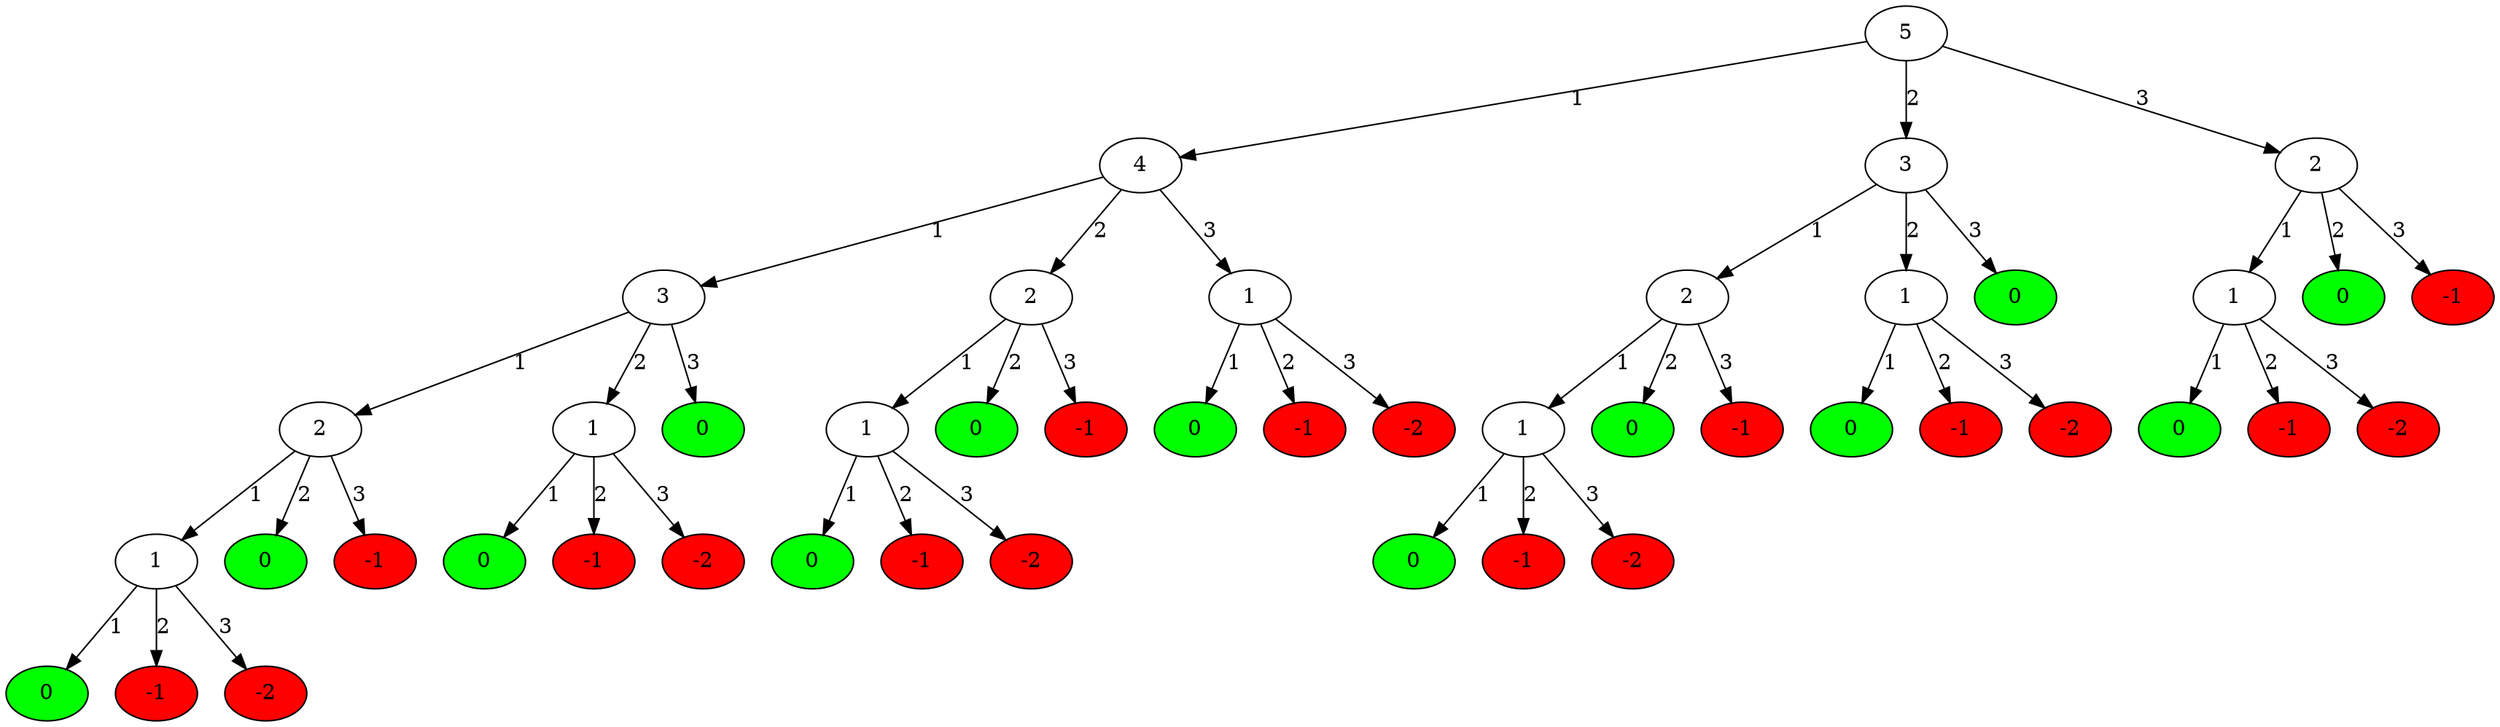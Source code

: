 digraph G {

100[label=5];
101[label=4];
100->101[label=1];
101[label=4];
102[label=3];
101->102[label=1];
102[label=3];
103[label=2];
102->103[label=1];
103[label=2];
104[label=1];
103->104[label=1];
104[label=1];
105[label=0, style=filled, fillcolor=green]
104->105[label=1];
104[label=1];
107[label=-1, style=filled, fillcolor=red]
104->107[label=2];
104[label=1];
110[label=-2, style=filled, fillcolor=red]
104->110[label=3];
103[label=2];
112[label=0, style=filled, fillcolor=green]
103->112[label=2];
103[label=2];
115[label=-1, style=filled, fillcolor=red]
103->115[label=3];
102[label=3];
117[label=1];
102->117[label=2];
117[label=1];
118[label=0, style=filled, fillcolor=green]
117->118[label=1];
117[label=1];
120[label=-1, style=filled, fillcolor=red]
117->120[label=2];
117[label=1];
123[label=-2, style=filled, fillcolor=red]
117->123[label=3];
102[label=3];
126[label=0, style=filled, fillcolor=green]
102->126[label=3];
101[label=4];
128[label=2];
101->128[label=2];
128[label=2];
129[label=1];
128->129[label=1];
129[label=1];
130[label=0, style=filled, fillcolor=green]
129->130[label=1];
129[label=1];
132[label=-1, style=filled, fillcolor=red]
129->132[label=2];
129[label=1];
135[label=-2, style=filled, fillcolor=red]
129->135[label=3];
128[label=2];
137[label=0, style=filled, fillcolor=green]
128->137[label=2];
128[label=2];
140[label=-1, style=filled, fillcolor=red]
128->140[label=3];
101[label=4];
143[label=1];
101->143[label=3];
143[label=1];
144[label=0, style=filled, fillcolor=green]
143->144[label=1];
143[label=1];
146[label=-1, style=filled, fillcolor=red]
143->146[label=2];
143[label=1];
149[label=-2, style=filled, fillcolor=red]
143->149[label=3];
100[label=5];
151[label=3];
100->151[label=2];
151[label=3];
152[label=2];
151->152[label=1];
152[label=2];
153[label=1];
152->153[label=1];
153[label=1];
154[label=0, style=filled, fillcolor=green]
153->154[label=1];
153[label=1];
156[label=-1, style=filled, fillcolor=red]
153->156[label=2];
153[label=1];
159[label=-2, style=filled, fillcolor=red]
153->159[label=3];
152[label=2];
161[label=0, style=filled, fillcolor=green]
152->161[label=2];
152[label=2];
164[label=-1, style=filled, fillcolor=red]
152->164[label=3];
151[label=3];
166[label=1];
151->166[label=2];
166[label=1];
167[label=0, style=filled, fillcolor=green]
166->167[label=1];
166[label=1];
169[label=-1, style=filled, fillcolor=red]
166->169[label=2];
166[label=1];
172[label=-2, style=filled, fillcolor=red]
166->172[label=3];
151[label=3];
175[label=0, style=filled, fillcolor=green]
151->175[label=3];
100[label=5];
178[label=2];
100->178[label=3];
178[label=2];
179[label=1];
178->179[label=1];
179[label=1];
180[label=0, style=filled, fillcolor=green]
179->180[label=1];
179[label=1];
182[label=-1, style=filled, fillcolor=red]
179->182[label=2];
179[label=1];
185[label=-2, style=filled, fillcolor=red]
179->185[label=3];
178[label=2];
187[label=0, style=filled, fillcolor=green]
178->187[label=2];
178[label=2];
190[label=-1, style=filled, fillcolor=red]
178->190[label=3];
}


